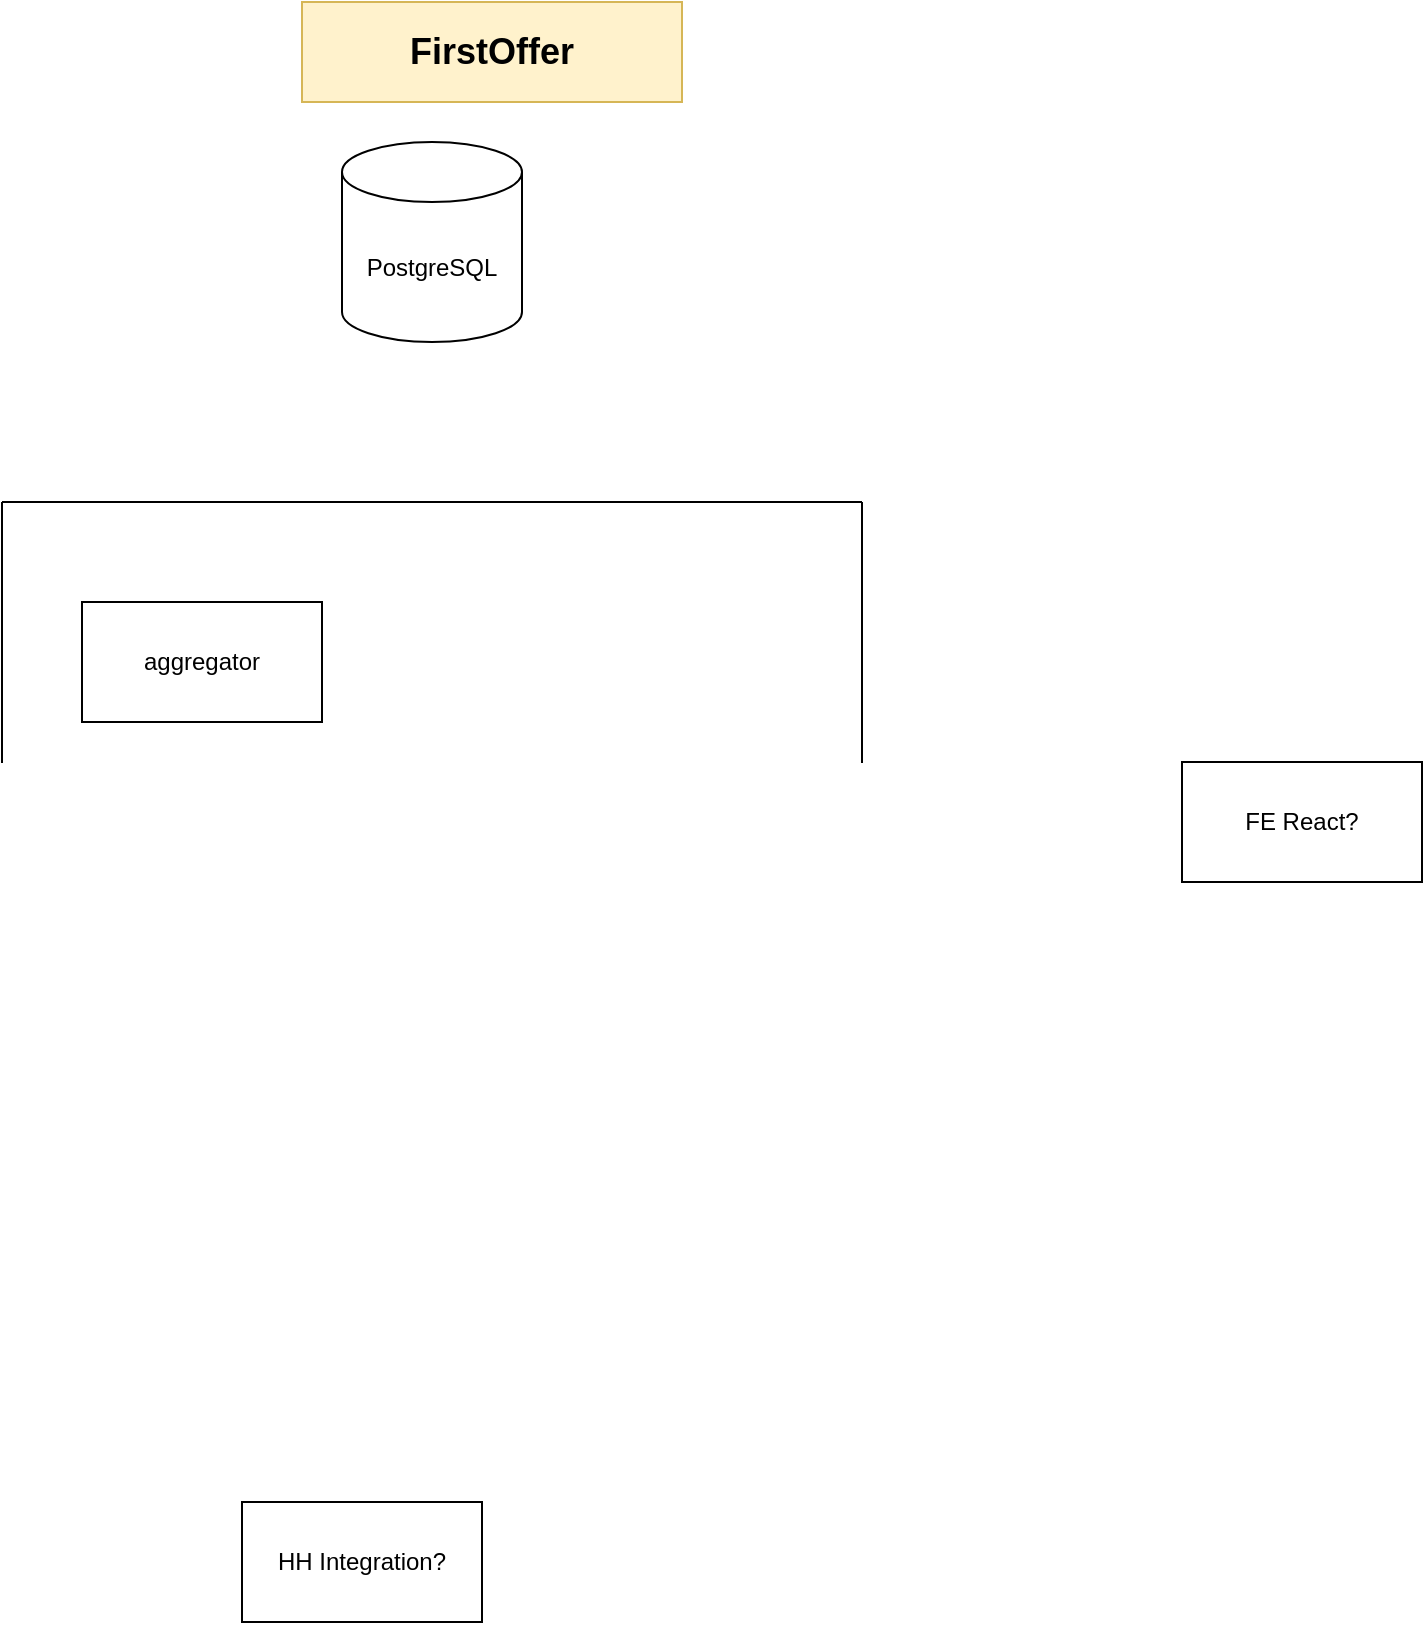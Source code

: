 <mxfile version="26.2.15" pages="2">
  <diagram name="Page-1" id="Fl7zKLLlol0BHQ1zrM9f">
    <mxGraphModel dx="1909" dy="1129" grid="1" gridSize="10" guides="1" tooltips="1" connect="1" arrows="1" fold="1" page="1" pageScale="1" pageWidth="850" pageHeight="1100" math="0" shadow="0">
      <root>
        <mxCell id="0" />
        <mxCell id="1" parent="0" />
        <mxCell id="obgf2wu3ZIoms-HWZ0u_-2" value="PostgreSQL" style="shape=cylinder3;whiteSpace=wrap;html=1;boundedLbl=1;backgroundOutline=1;size=15;" vertex="1" parent="1">
          <mxGeometry x="280" y="80" width="90" height="100" as="geometry" />
        </mxCell>
        <mxCell id="obgf2wu3ZIoms-HWZ0u_-3" value="" style="swimlane;startSize=0;" vertex="1" parent="1">
          <mxGeometry x="110" y="260" width="430" height="350" as="geometry">
            <mxRectangle x="170" y="210" width="50" height="40" as="alternateBounds" />
          </mxGeometry>
        </mxCell>
        <mxCell id="obgf2wu3ZIoms-HWZ0u_-1" value="aggregator" style="rounded=0;whiteSpace=wrap;html=1;" vertex="1" parent="obgf2wu3ZIoms-HWZ0u_-3">
          <mxGeometry x="40" y="50" width="120" height="60" as="geometry" />
        </mxCell>
        <mxCell id="obgf2wu3ZIoms-HWZ0u_-4" value="HH Integration?" style="rounded=0;whiteSpace=wrap;html=1;" vertex="1" parent="1">
          <mxGeometry x="230" y="760" width="120" height="60" as="geometry" />
        </mxCell>
        <mxCell id="obgf2wu3ZIoms-HWZ0u_-5" value="FE React?" style="rounded=0;whiteSpace=wrap;html=1;" vertex="1" parent="1">
          <mxGeometry x="700" y="390" width="120" height="60" as="geometry" />
        </mxCell>
        <mxCell id="obgf2wu3ZIoms-HWZ0u_-6" value="&lt;font style=&quot;font-size: 18px;&quot;&gt;&lt;b style=&quot;&quot;&gt;FirstOffer&lt;/b&gt;&lt;/font&gt;" style="text;html=1;align=center;verticalAlign=middle;whiteSpace=wrap;rounded=0;fillColor=#fff2cc;strokeColor=#d6b656;" vertex="1" parent="1">
          <mxGeometry x="260" y="10" width="190" height="50" as="geometry" />
        </mxCell>
      </root>
    </mxGraphModel>
  </diagram>
  <diagram id="qmD7csJV9LF86m-fVS4O" name="Use-Case">
    <mxGraphModel dx="1064" dy="736" grid="1" gridSize="10" guides="1" tooltips="1" connect="1" arrows="1" fold="1" page="1" pageScale="1" pageWidth="850" pageHeight="1100" math="0" shadow="0">
      <root>
        <mxCell id="0" />
        <mxCell id="1" parent="0" />
        <mxCell id="Olbofyi3Py1XjEG1FyNZ-1" value="Соискатель" style="shape=umlActor;verticalLabelPosition=bottom;verticalAlign=top;html=1;outlineConnect=0;" parent="1" vertex="1">
          <mxGeometry x="330" y="370" width="30" height="60" as="geometry" />
        </mxCell>
        <mxCell id="Olbofyi3Py1XjEG1FyNZ-4" value="Работодатель" style="shape=umlActor;verticalLabelPosition=bottom;verticalAlign=top;html=1;outlineConnect=0;" parent="1" vertex="1">
          <mxGeometry x="400" y="370" width="30" height="60" as="geometry" />
        </mxCell>
        <mxCell id="Olbofyi3Py1XjEG1FyNZ-5" value="Администратор" style="shape=umlActor;verticalLabelPosition=bottom;verticalAlign=top;html=1;outlineConnect=0;" parent="1" vertex="1">
          <mxGeometry x="370" y="120" width="30" height="60" as="geometry" />
        </mxCell>
        <mxCell id="Olbofyi3Py1XjEG1FyNZ-7" value="Регистрация" style="ellipse;whiteSpace=wrap;html=1;" parent="1" vertex="1">
          <mxGeometry x="20" y="50" width="130" height="40" as="geometry" />
        </mxCell>
        <mxCell id="Olbofyi3Py1XjEG1FyNZ-8" value="Гость" style="shape=umlActor;verticalLabelPosition=bottom;verticalAlign=top;html=1;outlineConnect=0;" parent="1" vertex="1">
          <mxGeometry x="300" y="120" width="30" height="60" as="geometry" />
        </mxCell>
        <mxCell id="Olbofyi3Py1XjEG1FyNZ-10" value="Авторизация" style="ellipse;whiteSpace=wrap;html=1;" parent="1" vertex="1">
          <mxGeometry x="20" y="110" width="130" height="40" as="geometry" />
        </mxCell>
        <mxCell id="Olbofyi3Py1XjEG1FyNZ-11" value="Просмотр вакансий" style="ellipse;whiteSpace=wrap;html=1;" parent="1" vertex="1">
          <mxGeometry x="20" y="170" width="130" height="40" as="geometry" />
        </mxCell>
        <mxCell id="Olbofyi3Py1XjEG1FyNZ-12" value="Просмотр вакансий" style="ellipse;whiteSpace=wrap;html=1;" parent="1" vertex="1">
          <mxGeometry x="140" y="310" width="130" height="50" as="geometry" />
        </mxCell>
        <mxCell id="Olbofyi3Py1XjEG1FyNZ-13" value="Управление резюме" style="ellipse;whiteSpace=wrap;html=1;" parent="1" vertex="1">
          <mxGeometry x="160" y="380" width="130" height="50" as="geometry" />
        </mxCell>
        <mxCell id="Olbofyi3Py1XjEG1FyNZ-14" value="Настройка уведомлений" style="ellipse;whiteSpace=wrap;html=1;" parent="1" vertex="1">
          <mxGeometry x="150" y="530" width="130" height="50" as="geometry" />
        </mxCell>
        <mxCell id="Olbofyi3Py1XjEG1FyNZ-16" value="Управление пользователями" style="ellipse;whiteSpace=wrap;html=1;" parent="1" vertex="1">
          <mxGeometry x="500" y="80" width="130" height="50" as="geometry" />
        </mxCell>
        <mxCell id="Olbofyi3Py1XjEG1FyNZ-17" value="Управление вакансиями" style="ellipse;whiteSpace=wrap;html=1;" parent="1" vertex="1">
          <mxGeometry x="500" y="150" width="130" height="50" as="geometry" />
        </mxCell>
        <mxCell id="Olbofyi3Py1XjEG1FyNZ-21" value="" style="endArrow=classic;html=1;rounded=0;entryX=0;entryY=0.5;entryDx=0;entryDy=0;startFill=0;endFill=1;" parent="1" target="Olbofyi3Py1XjEG1FyNZ-16" edge="1">
          <mxGeometry width="50" height="50" relative="1" as="geometry">
            <mxPoint x="400" y="150" as="sourcePoint" />
            <mxPoint x="280" y="219" as="targetPoint" />
          </mxGeometry>
        </mxCell>
        <mxCell id="Olbofyi3Py1XjEG1FyNZ-22" value="" style="endArrow=classic;html=1;rounded=0;entryX=0;entryY=0.5;entryDx=0;entryDy=0;startFill=0;endFill=1;" parent="1" target="Olbofyi3Py1XjEG1FyNZ-17" edge="1">
          <mxGeometry width="50" height="50" relative="1" as="geometry">
            <mxPoint x="400" y="150" as="sourcePoint" />
            <mxPoint x="510" y="155" as="targetPoint" />
          </mxGeometry>
        </mxCell>
        <mxCell id="Olbofyi3Py1XjEG1FyNZ-25" value="Создание/удаление резюме" style="ellipse;whiteSpace=wrap;html=1;" parent="1" vertex="1">
          <mxGeometry y="310" width="130" height="60" as="geometry" />
        </mxCell>
        <mxCell id="Olbofyi3Py1XjEG1FyNZ-26" value="&amp;lt;&amp;lt;extend&amp;gt;&amp;gt;" style="html=1;verticalAlign=bottom;labelBackgroundColor=none;endArrow=open;endFill=0;dashed=1;rounded=0;entryX=0;entryY=0.5;entryDx=0;entryDy=0;exitX=1;exitY=0.5;exitDx=0;exitDy=0;" parent="1" source="Olbofyi3Py1XjEG1FyNZ-25" target="Olbofyi3Py1XjEG1FyNZ-13" edge="1">
          <mxGeometry width="160" relative="1" as="geometry">
            <mxPoint y="300" as="sourcePoint" />
            <mxPoint x="50" y="290" as="targetPoint" />
          </mxGeometry>
        </mxCell>
        <mxCell id="Olbofyi3Py1XjEG1FyNZ-28" value="Управление вакансиями" style="ellipse;whiteSpace=wrap;html=1;" parent="1" vertex="1">
          <mxGeometry x="500" y="390" width="150" height="60" as="geometry" />
        </mxCell>
        <mxCell id="Olbofyi3Py1XjEG1FyNZ-29" value="Создание компании" style="ellipse;whiteSpace=wrap;html=1;" parent="1" vertex="1">
          <mxGeometry x="500" y="320" width="150" height="60" as="geometry" />
        </mxCell>
        <mxCell id="Olbofyi3Py1XjEG1FyNZ-37" value="Управление работодателями" style="ellipse;whiteSpace=wrap;html=1;" parent="1" vertex="1">
          <mxGeometry x="500" y="210" width="130" height="50" as="geometry" />
        </mxCell>
        <mxCell id="Olbofyi3Py1XjEG1FyNZ-38" value="" style="endArrow=classic;html=1;rounded=0;entryX=0;entryY=0.5;entryDx=0;entryDy=0;startFill=0;endFill=1;" parent="1" target="Olbofyi3Py1XjEG1FyNZ-37" edge="1">
          <mxGeometry width="50" height="50" relative="1" as="geometry">
            <mxPoint x="400" y="150" as="sourcePoint" />
            <mxPoint x="510" y="296" as="targetPoint" />
          </mxGeometry>
        </mxCell>
        <mxCell id="M7NywdlDFWJbdOSFDdIy-2" value="Откликнуться на вакансию" style="ellipse;whiteSpace=wrap;html=1;" vertex="1" parent="1">
          <mxGeometry x="90" y="220" width="130" height="50" as="geometry" />
        </mxCell>
        <mxCell id="M7NywdlDFWJbdOSFDdIy-3" value="&amp;lt;&amp;lt;extend&amp;gt;&amp;gt;" style="html=1;verticalAlign=bottom;labelBackgroundColor=none;endArrow=open;endFill=0;dashed=1;rounded=0;entryX=0.446;entryY=0.02;entryDx=0;entryDy=0;entryPerimeter=0;exitX=0.5;exitY=1;exitDx=0;exitDy=0;" edge="1" parent="1" source="M7NywdlDFWJbdOSFDdIy-2" target="Olbofyi3Py1XjEG1FyNZ-12">
          <mxGeometry width="160" relative="1" as="geometry">
            <mxPoint x="240" y="250" as="sourcePoint" />
            <mxPoint x="460" y="250" as="targetPoint" />
          </mxGeometry>
        </mxCell>
        <mxCell id="M7NywdlDFWJbdOSFDdIy-6" value="Редактирование резюме" style="ellipse;whiteSpace=wrap;html=1;" vertex="1" parent="1">
          <mxGeometry y="425" width="130" height="50" as="geometry" />
        </mxCell>
        <mxCell id="M7NywdlDFWJbdOSFDdIy-7" value="&amp;lt;&amp;lt;extend&amp;gt;&amp;gt;" style="html=1;verticalAlign=bottom;labelBackgroundColor=none;endArrow=open;endFill=0;dashed=1;rounded=0;entryX=0;entryY=0.5;entryDx=0;entryDy=0;exitX=1;exitY=0.5;exitDx=0;exitDy=0;" edge="1" parent="1" source="M7NywdlDFWJbdOSFDdIy-6" target="Olbofyi3Py1XjEG1FyNZ-13">
          <mxGeometry width="160" relative="1" as="geometry">
            <mxPoint x="20" y="345" as="sourcePoint" />
            <mxPoint x="100" y="405" as="targetPoint" />
          </mxGeometry>
        </mxCell>
        <mxCell id="M7NywdlDFWJbdOSFDdIy-8" value="Управление профилем" style="ellipse;whiteSpace=wrap;html=1;" vertex="1" parent="1">
          <mxGeometry x="140" y="450" width="130" height="50" as="geometry" />
        </mxCell>
        <mxCell id="M7NywdlDFWJbdOSFDdIy-10" value="" style="endArrow=classic;html=1;rounded=0;entryX=1;entryY=0.5;entryDx=0;entryDy=0;" edge="1" parent="1" target="Olbofyi3Py1XjEG1FyNZ-7">
          <mxGeometry width="50" height="50" relative="1" as="geometry">
            <mxPoint x="290" y="150" as="sourcePoint" />
            <mxPoint x="-130" y="160" as="targetPoint" />
          </mxGeometry>
        </mxCell>
        <mxCell id="M7NywdlDFWJbdOSFDdIy-11" value="" style="endArrow=classic;html=1;rounded=0;entryX=1;entryY=0.5;entryDx=0;entryDy=0;" edge="1" parent="1" target="Olbofyi3Py1XjEG1FyNZ-10">
          <mxGeometry width="50" height="50" relative="1" as="geometry">
            <mxPoint x="290" y="150" as="sourcePoint" />
            <mxPoint x="160" y="80" as="targetPoint" />
          </mxGeometry>
        </mxCell>
        <mxCell id="M7NywdlDFWJbdOSFDdIy-14" value="" style="endArrow=classic;html=1;rounded=0;entryX=1;entryY=0.5;entryDx=0;entryDy=0;" edge="1" parent="1" target="Olbofyi3Py1XjEG1FyNZ-11">
          <mxGeometry width="50" height="50" relative="1" as="geometry">
            <mxPoint x="290" y="150" as="sourcePoint" />
            <mxPoint x="160" y="140" as="targetPoint" />
          </mxGeometry>
        </mxCell>
        <mxCell id="M7NywdlDFWJbdOSFDdIy-15" value="" style="endArrow=classic;html=1;rounded=0;entryX=1;entryY=0.5;entryDx=0;entryDy=0;" edge="1" parent="1" target="Olbofyi3Py1XjEG1FyNZ-12">
          <mxGeometry width="50" height="50" relative="1" as="geometry">
            <mxPoint x="320" y="400" as="sourcePoint" />
            <mxPoint x="310" y="245" as="targetPoint" />
          </mxGeometry>
        </mxCell>
        <mxCell id="M7NywdlDFWJbdOSFDdIy-16" value="" style="endArrow=classic;html=1;rounded=0;entryX=1;entryY=0.5;entryDx=0;entryDy=0;" edge="1" parent="1" target="Olbofyi3Py1XjEG1FyNZ-13">
          <mxGeometry width="50" height="50" relative="1" as="geometry">
            <mxPoint x="320" y="400" as="sourcePoint" />
            <mxPoint x="230" y="340" as="targetPoint" />
          </mxGeometry>
        </mxCell>
        <mxCell id="M7NywdlDFWJbdOSFDdIy-17" value="" style="endArrow=classic;html=1;rounded=0;entryX=1;entryY=0.5;entryDx=0;entryDy=0;" edge="1" parent="1" target="M7NywdlDFWJbdOSFDdIy-8">
          <mxGeometry width="50" height="50" relative="1" as="geometry">
            <mxPoint x="320" y="400" as="sourcePoint" />
            <mxPoint x="230" y="405" as="targetPoint" />
          </mxGeometry>
        </mxCell>
        <mxCell id="M7NywdlDFWJbdOSFDdIy-18" value="" style="endArrow=classic;html=1;rounded=0;entryX=1;entryY=0.5;entryDx=0;entryDy=0;" edge="1" parent="1" target="Olbofyi3Py1XjEG1FyNZ-14">
          <mxGeometry width="50" height="50" relative="1" as="geometry">
            <mxPoint x="320" y="400" as="sourcePoint" />
            <mxPoint x="230" y="465" as="targetPoint" />
          </mxGeometry>
        </mxCell>
        <mxCell id="M7NywdlDFWJbdOSFDdIy-19" value="" style="endArrow=classic;html=1;rounded=0;entryX=0;entryY=0.5;entryDx=0;entryDy=0;" edge="1" parent="1" target="Olbofyi3Py1XjEG1FyNZ-29">
          <mxGeometry width="50" height="50" relative="1" as="geometry">
            <mxPoint x="430" y="400" as="sourcePoint" />
            <mxPoint x="370" y="230" as="targetPoint" />
          </mxGeometry>
        </mxCell>
        <mxCell id="M7NywdlDFWJbdOSFDdIy-20" value="" style="endArrow=classic;html=1;rounded=0;entryX=0;entryY=0.5;entryDx=0;entryDy=0;" edge="1" parent="1" target="Olbofyi3Py1XjEG1FyNZ-28">
          <mxGeometry width="50" height="50" relative="1" as="geometry">
            <mxPoint x="430" y="400" as="sourcePoint" />
            <mxPoint x="520" y="355" as="targetPoint" />
          </mxGeometry>
        </mxCell>
        <mxCell id="M7NywdlDFWJbdOSFDdIy-28" value="" style="edgeStyle=orthogonalEdgeStyle;rounded=0;orthogonalLoop=1;jettySize=auto;html=1;" edge="1" parent="1" source="M7NywdlDFWJbdOSFDdIy-22" target="Olbofyi3Py1XjEG1FyNZ-28">
          <mxGeometry relative="1" as="geometry" />
        </mxCell>
        <mxCell id="M7NywdlDFWJbdOSFDdIy-22" value="Создание/удаление вакансий" style="ellipse;whiteSpace=wrap;html=1;" vertex="1" parent="1">
          <mxGeometry x="700" y="390" width="150" height="60" as="geometry" />
        </mxCell>
        <mxCell id="M7NywdlDFWJbdOSFDdIy-23" value="&amp;lt;&amp;lt;extend&amp;gt;&amp;gt;" style="html=1;verticalAlign=bottom;labelBackgroundColor=none;endArrow=open;endFill=0;dashed=1;rounded=0;exitX=0;exitY=0.5;exitDx=0;exitDy=0;entryX=1;entryY=0.5;entryDx=0;entryDy=0;" edge="1" parent="1" source="M7NywdlDFWJbdOSFDdIy-22" target="Olbofyi3Py1XjEG1FyNZ-28">
          <mxGeometry width="160" relative="1" as="geometry">
            <mxPoint x="590" y="490" as="sourcePoint" />
            <mxPoint x="430" y="490" as="targetPoint" />
          </mxGeometry>
        </mxCell>
        <mxCell id="M7NywdlDFWJbdOSFDdIy-25" value="Просмотр резюме" style="ellipse;whiteSpace=wrap;html=1;" vertex="1" parent="1">
          <mxGeometry x="500" y="460" width="150" height="60" as="geometry" />
        </mxCell>
        <mxCell id="M7NywdlDFWJbdOSFDdIy-26" value="" style="endArrow=classic;html=1;rounded=0;entryX=0;entryY=0.5;entryDx=0;entryDy=0;" edge="1" parent="1" target="M7NywdlDFWJbdOSFDdIy-25">
          <mxGeometry width="50" height="50" relative="1" as="geometry">
            <mxPoint x="430" y="400" as="sourcePoint" />
            <mxPoint x="510" y="430" as="targetPoint" />
          </mxGeometry>
        </mxCell>
        <mxCell id="M7NywdlDFWJbdOSFDdIy-27" value="Верификация работодателей" style="ellipse;whiteSpace=wrap;html=1;" vertex="1" parent="1">
          <mxGeometry x="690" y="205" width="150" height="60" as="geometry" />
        </mxCell>
        <mxCell id="M7NywdlDFWJbdOSFDdIy-29" value="&amp;lt;&amp;lt;extend&amp;gt;&amp;gt;" style="html=1;verticalAlign=bottom;labelBackgroundColor=none;endArrow=open;endFill=0;dashed=1;rounded=0;exitX=0;exitY=0.5;exitDx=0;exitDy=0;entryX=1;entryY=0.5;entryDx=0;entryDy=0;" edge="1" parent="1" source="M7NywdlDFWJbdOSFDdIy-27" target="Olbofyi3Py1XjEG1FyNZ-37">
          <mxGeometry width="160" relative="1" as="geometry">
            <mxPoint x="710" y="430" as="sourcePoint" />
            <mxPoint x="660" y="430" as="targetPoint" />
          </mxGeometry>
        </mxCell>
      </root>
    </mxGraphModel>
  </diagram>
</mxfile>
